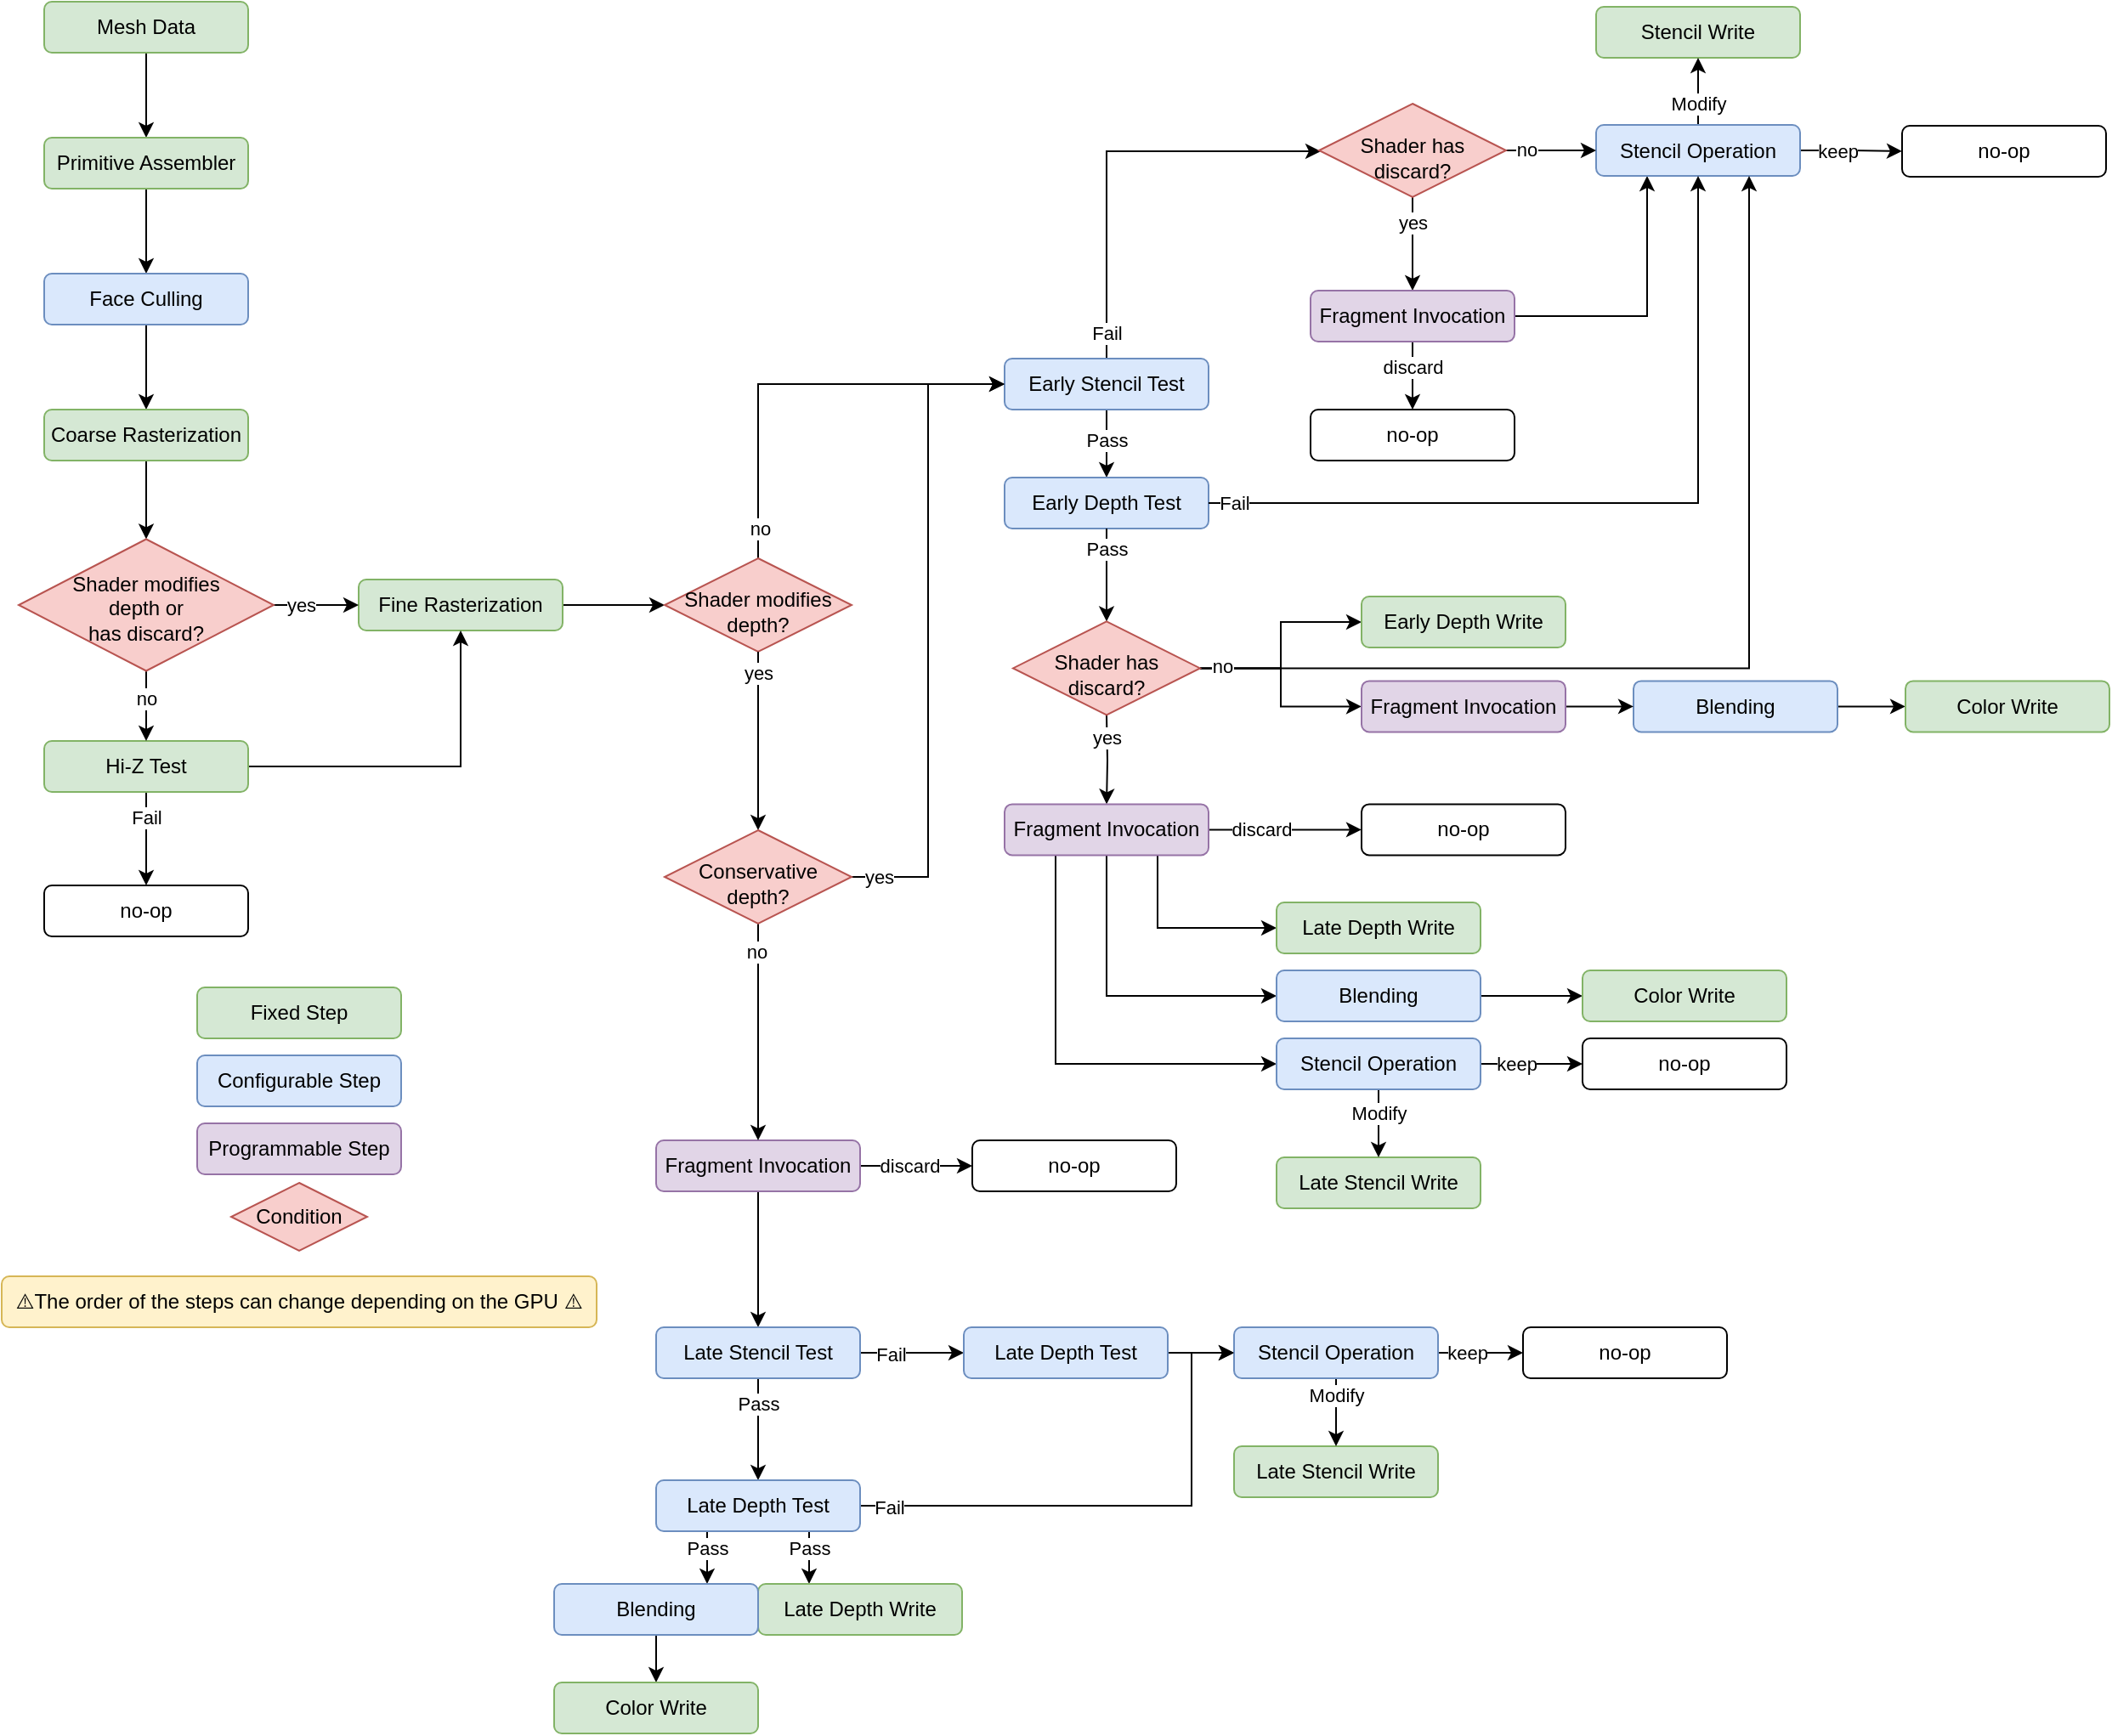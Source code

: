 <mxfile version="24.7.17">
  <diagram name="Page-1" id="c6F3U36FudXYOjcexGt2">
    <mxGraphModel dx="2074" dy="1196" grid="1" gridSize="10" guides="1" tooltips="1" connect="1" arrows="1" fold="1" page="1" pageScale="1" pageWidth="827" pageHeight="1169" math="0" shadow="0">
      <root>
        <mxCell id="0" />
        <mxCell id="1" parent="0" />
        <mxCell id="AS8_-cx19Gqc8CDk7_5c-13" style="rounded=0;orthogonalLoop=1;jettySize=auto;html=1;edgeStyle=orthogonalEdgeStyle;" parent="1" source="AS8_-cx19Gqc8CDk7_5c-1" target="AS8_-cx19Gqc8CDk7_5c-2" edge="1">
          <mxGeometry relative="1" as="geometry" />
        </mxCell>
        <mxCell id="AS8_-cx19Gqc8CDk7_5c-1" value="Mesh Data" style="rounded=1;whiteSpace=wrap;html=1;fillColor=#d5e8d4;strokeColor=#82b366;" parent="1" vertex="1">
          <mxGeometry x="705" y="150" width="120" height="30" as="geometry" />
        </mxCell>
        <mxCell id="AS8_-cx19Gqc8CDk7_5c-20" style="edgeStyle=orthogonalEdgeStyle;rounded=0;orthogonalLoop=1;jettySize=auto;html=1;curved=1;" parent="1" source="AS8_-cx19Gqc8CDk7_5c-2" target="AS8_-cx19Gqc8CDk7_5c-3" edge="1">
          <mxGeometry relative="1" as="geometry" />
        </mxCell>
        <mxCell id="AS8_-cx19Gqc8CDk7_5c-2" value="Primitive Assembler" style="rounded=1;whiteSpace=wrap;html=1;fillColor=#d5e8d4;strokeColor=#82b366;" parent="1" vertex="1">
          <mxGeometry x="705" y="230" width="120" height="30" as="geometry" />
        </mxCell>
        <mxCell id="AS8_-cx19Gqc8CDk7_5c-48" style="edgeStyle=orthogonalEdgeStyle;rounded=0;orthogonalLoop=1;jettySize=auto;html=1;" parent="1" source="AS8_-cx19Gqc8CDk7_5c-3" target="AS8_-cx19Gqc8CDk7_5c-45" edge="1">
          <mxGeometry relative="1" as="geometry" />
        </mxCell>
        <mxCell id="AS8_-cx19Gqc8CDk7_5c-3" value="Face Culling" style="rounded=1;whiteSpace=wrap;html=1;fillColor=#dae8fc;strokeColor=#6c8ebf;" parent="1" vertex="1">
          <mxGeometry x="705" y="310" width="120" height="30" as="geometry" />
        </mxCell>
        <mxCell id="AS8_-cx19Gqc8CDk7_5c-73" style="edgeStyle=orthogonalEdgeStyle;rounded=0;orthogonalLoop=1;jettySize=auto;html=1;exitX=1;exitY=0.5;exitDx=0;exitDy=0;" parent="1" source="AS8_-cx19Gqc8CDk7_5c-4" target="AS8_-cx19Gqc8CDk7_5c-72" edge="1">
          <mxGeometry relative="1" as="geometry" />
        </mxCell>
        <mxCell id="AS8_-cx19Gqc8CDk7_5c-74" value="discard" style="edgeLabel;html=1;align=center;verticalAlign=middle;resizable=0;points=[];" parent="AS8_-cx19Gqc8CDk7_5c-73" vertex="1" connectable="0">
          <mxGeometry x="-0.015" y="3" relative="1" as="geometry">
            <mxPoint x="-4" y="3" as="offset" />
          </mxGeometry>
        </mxCell>
        <mxCell id="lVdR6EFZUpZ1FeRrUkGd-55" style="edgeStyle=orthogonalEdgeStyle;rounded=0;orthogonalLoop=1;jettySize=auto;html=1;exitX=0.5;exitY=1;exitDx=0;exitDy=0;" parent="1" source="AS8_-cx19Gqc8CDk7_5c-4" target="AS8_-cx19Gqc8CDk7_5c-17" edge="1">
          <mxGeometry relative="1" as="geometry" />
        </mxCell>
        <mxCell id="AS8_-cx19Gqc8CDk7_5c-4" value="Fragment Invocation" style="rounded=1;whiteSpace=wrap;html=1;fillColor=#e1d5e7;strokeColor=#9673a6;" parent="1" vertex="1">
          <mxGeometry x="1065" y="820" width="120" height="30" as="geometry" />
        </mxCell>
        <mxCell id="AS8_-cx19Gqc8CDk7_5c-24" style="edgeStyle=orthogonalEdgeStyle;rounded=0;orthogonalLoop=1;jettySize=auto;html=1;exitX=0.5;exitY=1;exitDx=0;exitDy=0;" parent="1" source="AS8_-cx19Gqc8CDk7_5c-6" target="AS8_-cx19Gqc8CDk7_5c-18" edge="1">
          <mxGeometry relative="1" as="geometry">
            <mxPoint x="1610" y="580" as="targetPoint" />
          </mxGeometry>
        </mxCell>
        <mxCell id="AS8_-cx19Gqc8CDk7_5c-26" value="Pass" style="edgeLabel;html=1;align=center;verticalAlign=middle;resizable=0;points=[];" parent="AS8_-cx19Gqc8CDk7_5c-24" vertex="1" connectable="0">
          <mxGeometry x="-0.402" y="-1" relative="1" as="geometry">
            <mxPoint x="1" y="6" as="offset" />
          </mxGeometry>
        </mxCell>
        <mxCell id="AS8_-cx19Gqc8CDk7_5c-27" style="edgeStyle=orthogonalEdgeStyle;rounded=0;orthogonalLoop=1;jettySize=auto;html=1;" parent="1" source="AS8_-cx19Gqc8CDk7_5c-6" target="lVdR6EFZUpZ1FeRrUkGd-4" edge="1">
          <mxGeometry relative="1" as="geometry">
            <mxPoint x="1459.97" y="320" as="targetPoint" />
            <Array as="points">
              <mxPoint x="1330" y="238" />
            </Array>
          </mxGeometry>
        </mxCell>
        <mxCell id="lVdR6EFZUpZ1FeRrUkGd-5" value="Fail" style="edgeLabel;html=1;align=center;verticalAlign=middle;resizable=0;points=[];" parent="AS8_-cx19Gqc8CDk7_5c-27" vertex="1" connectable="0">
          <mxGeometry x="-0.829" y="2" relative="1" as="geometry">
            <mxPoint x="2" y="6" as="offset" />
          </mxGeometry>
        </mxCell>
        <mxCell id="AS8_-cx19Gqc8CDk7_5c-6" value="Early Stencil Test" style="rounded=1;whiteSpace=wrap;html=1;fillColor=#dae8fc;strokeColor=#6c8ebf;" parent="1" vertex="1">
          <mxGeometry x="1270" y="360" width="120" height="30" as="geometry" />
        </mxCell>
        <mxCell id="AS8_-cx19Gqc8CDk7_5c-8" value="Stencil Write" style="rounded=1;whiteSpace=wrap;html=1;fillColor=#d5e8d4;strokeColor=#82b366;" parent="1" vertex="1">
          <mxGeometry x="1618" y="153" width="120" height="30" as="geometry" />
        </mxCell>
        <mxCell id="AS8_-cx19Gqc8CDk7_5c-9" value="no-op" style="rounded=1;whiteSpace=wrap;html=1;" parent="1" vertex="1">
          <mxGeometry x="1798" y="223" width="120" height="30" as="geometry" />
        </mxCell>
        <mxCell id="lVdR6EFZUpZ1FeRrUkGd-23" value="" style="edgeStyle=orthogonalEdgeStyle;rounded=0;orthogonalLoop=1;jettySize=auto;html=1;" parent="1" source="AS8_-cx19Gqc8CDk7_5c-11" target="AS8_-cx19Gqc8CDk7_5c-12" edge="1">
          <mxGeometry relative="1" as="geometry" />
        </mxCell>
        <mxCell id="AS8_-cx19Gqc8CDk7_5c-11" value="Blending" style="rounded=1;whiteSpace=wrap;html=1;fillColor=#dae8fc;strokeColor=#6c8ebf;" parent="1" vertex="1">
          <mxGeometry x="1640" y="549.69" width="120" height="30" as="geometry" />
        </mxCell>
        <mxCell id="AS8_-cx19Gqc8CDk7_5c-12" value="Color Write" style="rounded=1;whiteSpace=wrap;html=1;fillColor=#d5e8d4;strokeColor=#82b366;" parent="1" vertex="1">
          <mxGeometry x="1800" y="549.69" width="120" height="30" as="geometry" />
        </mxCell>
        <mxCell id="AS8_-cx19Gqc8CDk7_5c-14" value="Fixed Step" style="rounded=1;whiteSpace=wrap;html=1;fillColor=#d5e8d4;strokeColor=#82b366;" parent="1" vertex="1">
          <mxGeometry x="795" y="730" width="120" height="30" as="geometry" />
        </mxCell>
        <mxCell id="AS8_-cx19Gqc8CDk7_5c-15" value="Configurable Step" style="rounded=1;whiteSpace=wrap;html=1;fillColor=#dae8fc;strokeColor=#6c8ebf;" parent="1" vertex="1">
          <mxGeometry x="795" y="770" width="120" height="30" as="geometry" />
        </mxCell>
        <mxCell id="AS8_-cx19Gqc8CDk7_5c-16" value="Programmable Step" style="rounded=1;whiteSpace=wrap;html=1;fillColor=#e1d5e7;strokeColor=#9673a6;" parent="1" vertex="1">
          <mxGeometry x="795" y="810" width="120" height="30" as="geometry" />
        </mxCell>
        <mxCell id="lVdR6EFZUpZ1FeRrUkGd-61" value="" style="edgeStyle=orthogonalEdgeStyle;rounded=0;orthogonalLoop=1;jettySize=auto;html=1;" parent="1" source="AS8_-cx19Gqc8CDk7_5c-17" target="lVdR6EFZUpZ1FeRrUkGd-56" edge="1">
          <mxGeometry relative="1" as="geometry" />
        </mxCell>
        <mxCell id="lVdR6EFZUpZ1FeRrUkGd-64" value="Pass" style="edgeLabel;html=1;align=center;verticalAlign=middle;resizable=0;points=[];" parent="lVdR6EFZUpZ1FeRrUkGd-61" vertex="1" connectable="0">
          <mxGeometry x="-0.521" relative="1" as="geometry">
            <mxPoint as="offset" />
          </mxGeometry>
        </mxCell>
        <mxCell id="lVdR6EFZUpZ1FeRrUkGd-63" style="edgeStyle=orthogonalEdgeStyle;rounded=0;orthogonalLoop=1;jettySize=auto;html=1;entryX=0.75;entryY=0;entryDx=0;entryDy=0;exitX=0.25;exitY=1;exitDx=0;exitDy=0;" parent="1" source="lVdR6EFZUpZ1FeRrUkGd-56" target="lVdR6EFZUpZ1FeRrUkGd-59" edge="1">
          <mxGeometry relative="1" as="geometry" />
        </mxCell>
        <mxCell id="lVdR6EFZUpZ1FeRrUkGd-65" value="Pass" style="edgeLabel;html=1;align=center;verticalAlign=middle;resizable=0;points=[];" parent="lVdR6EFZUpZ1FeRrUkGd-63" vertex="1" connectable="0">
          <mxGeometry x="-0.7" relative="1" as="geometry">
            <mxPoint y="5" as="offset" />
          </mxGeometry>
        </mxCell>
        <mxCell id="lVdR6EFZUpZ1FeRrUkGd-77" value="" style="edgeStyle=orthogonalEdgeStyle;rounded=0;orthogonalLoop=1;jettySize=auto;html=1;" parent="1" source="AS8_-cx19Gqc8CDk7_5c-17" target="lVdR6EFZUpZ1FeRrUkGd-76" edge="1">
          <mxGeometry relative="1" as="geometry" />
        </mxCell>
        <mxCell id="lVdR6EFZUpZ1FeRrUkGd-78" value="Fail" style="edgeLabel;html=1;align=center;verticalAlign=middle;resizable=0;points=[];" parent="lVdR6EFZUpZ1FeRrUkGd-77" vertex="1" connectable="0">
          <mxGeometry x="-0.428" y="-1" relative="1" as="geometry">
            <mxPoint as="offset" />
          </mxGeometry>
        </mxCell>
        <mxCell id="AS8_-cx19Gqc8CDk7_5c-17" value="Late Stencil Test" style="rounded=1;whiteSpace=wrap;html=1;fillColor=#dae8fc;strokeColor=#6c8ebf;" parent="1" vertex="1">
          <mxGeometry x="1065" y="930" width="120" height="30" as="geometry" />
        </mxCell>
        <mxCell id="lVdR6EFZUpZ1FeRrUkGd-1" style="edgeStyle=orthogonalEdgeStyle;rounded=0;orthogonalLoop=1;jettySize=auto;html=1;exitX=1;exitY=0.5;exitDx=0;exitDy=0;entryX=0;entryY=0.5;entryDx=0;entryDy=0;" parent="1" source="CBxB3VUvALAfg5s3qU6h-10" target="AS8_-cx19Gqc8CDk7_5c-83" edge="1">
          <mxGeometry relative="1" as="geometry" />
        </mxCell>
        <mxCell id="lVdR6EFZUpZ1FeRrUkGd-21" value="" style="edgeStyle=orthogonalEdgeStyle;rounded=0;orthogonalLoop=1;jettySize=auto;html=1;exitX=1;exitY=0.5;exitDx=0;exitDy=0;" parent="1" source="CBxB3VUvALAfg5s3qU6h-10" target="lVdR6EFZUpZ1FeRrUkGd-20" edge="1">
          <mxGeometry relative="1" as="geometry" />
        </mxCell>
        <mxCell id="AS8_-cx19Gqc8CDk7_5c-18" value="Early Depth Test" style="rounded=1;whiteSpace=wrap;html=1;fillColor=#dae8fc;strokeColor=#6c8ebf;" parent="1" vertex="1">
          <mxGeometry x="1270" y="430.0" width="120" height="30" as="geometry" />
        </mxCell>
        <mxCell id="lVdR6EFZUpZ1FeRrUkGd-18" style="edgeStyle=orthogonalEdgeStyle;rounded=0;orthogonalLoop=1;jettySize=auto;html=1;entryX=0.25;entryY=1;entryDx=0;entryDy=0;" parent="1" source="lVdR6EFZUpZ1FeRrUkGd-8" target="AS8_-cx19Gqc8CDk7_5c-30" edge="1">
          <mxGeometry relative="1" as="geometry">
            <mxPoint x="1720" y="345" as="sourcePoint" />
          </mxGeometry>
        </mxCell>
        <mxCell id="AS8_-cx19Gqc8CDk7_5c-33" style="edgeStyle=orthogonalEdgeStyle;rounded=0;orthogonalLoop=1;jettySize=auto;html=1;" parent="1" source="AS8_-cx19Gqc8CDk7_5c-30" target="AS8_-cx19Gqc8CDk7_5c-8" edge="1">
          <mxGeometry relative="1" as="geometry" />
        </mxCell>
        <mxCell id="AS8_-cx19Gqc8CDk7_5c-34" value="Modify" style="edgeLabel;html=1;align=center;verticalAlign=middle;resizable=0;points=[];" parent="AS8_-cx19Gqc8CDk7_5c-33" vertex="1" connectable="0">
          <mxGeometry relative="1" as="geometry">
            <mxPoint y="7" as="offset" />
          </mxGeometry>
        </mxCell>
        <mxCell id="AS8_-cx19Gqc8CDk7_5c-35" style="edgeStyle=orthogonalEdgeStyle;rounded=0;orthogonalLoop=1;jettySize=auto;html=1;exitX=1;exitY=0.5;exitDx=0;exitDy=0;" parent="1" source="AS8_-cx19Gqc8CDk7_5c-30" target="AS8_-cx19Gqc8CDk7_5c-9" edge="1">
          <mxGeometry relative="1" as="geometry" />
        </mxCell>
        <mxCell id="AS8_-cx19Gqc8CDk7_5c-36" value="keep" style="edgeLabel;html=1;align=center;verticalAlign=middle;resizable=0;points=[];" parent="AS8_-cx19Gqc8CDk7_5c-35" vertex="1" connectable="0">
          <mxGeometry relative="1" as="geometry">
            <mxPoint x="-8" as="offset" />
          </mxGeometry>
        </mxCell>
        <mxCell id="AS8_-cx19Gqc8CDk7_5c-30" value="Stencil Operation" style="rounded=1;whiteSpace=wrap;html=1;fillColor=#dae8fc;strokeColor=#6c8ebf;" parent="1" vertex="1">
          <mxGeometry x="1618" y="222.5" width="120" height="30" as="geometry" />
        </mxCell>
        <mxCell id="lVdR6EFZUpZ1FeRrUkGd-81" value="" style="edgeStyle=orthogonalEdgeStyle;rounded=0;orthogonalLoop=1;jettySize=auto;html=1;" parent="1" source="AS8_-cx19Gqc8CDk7_5c-45" target="lVdR6EFZUpZ1FeRrUkGd-80" edge="1">
          <mxGeometry relative="1" as="geometry" />
        </mxCell>
        <mxCell id="AS8_-cx19Gqc8CDk7_5c-45" value="Coarse Rasterization" style="rounded=1;whiteSpace=wrap;html=1;fillColor=#d5e8d4;strokeColor=#82b366;" parent="1" vertex="1">
          <mxGeometry x="705" y="390" width="120" height="30" as="geometry" />
        </mxCell>
        <mxCell id="AS8_-cx19Gqc8CDk7_5c-68" style="edgeStyle=orthogonalEdgeStyle;rounded=0;orthogonalLoop=1;jettySize=auto;html=1;exitX=1;exitY=0.5;exitDx=0;exitDy=0;" parent="1" source="AS8_-cx19Gqc8CDk7_5c-46" target="AS8_-cx19Gqc8CDk7_5c-67" edge="1">
          <mxGeometry relative="1" as="geometry" />
        </mxCell>
        <mxCell id="AS8_-cx19Gqc8CDk7_5c-46" value="Fine Rasterization" style="rounded=1;whiteSpace=wrap;html=1;fillColor=#d5e8d4;strokeColor=#82b366;" parent="1" vertex="1">
          <mxGeometry x="890" y="490" width="120" height="30" as="geometry" />
        </mxCell>
        <mxCell id="AS8_-cx19Gqc8CDk7_5c-50" value="" style="edgeStyle=orthogonalEdgeStyle;rounded=0;orthogonalLoop=1;jettySize=auto;html=1;" parent="1" source="AS8_-cx19Gqc8CDk7_5c-47" target="AS8_-cx19Gqc8CDk7_5c-46" edge="1">
          <mxGeometry relative="1" as="geometry" />
        </mxCell>
        <mxCell id="AS8_-cx19Gqc8CDk7_5c-51" value="Pass" style="edgeLabel;html=1;align=center;verticalAlign=middle;resizable=0;points=[];" parent="AS8_-cx19Gqc8CDk7_5c-50" vertex="1" connectable="0">
          <mxGeometry x="-0.107" y="1" relative="1" as="geometry">
            <mxPoint x="-176" y="1" as="offset" />
          </mxGeometry>
        </mxCell>
        <mxCell id="AS8_-cx19Gqc8CDk7_5c-57" style="edgeStyle=orthogonalEdgeStyle;rounded=0;orthogonalLoop=1;jettySize=auto;html=1;" parent="1" source="AS8_-cx19Gqc8CDk7_5c-47" target="AS8_-cx19Gqc8CDk7_5c-56" edge="1">
          <mxGeometry relative="1" as="geometry" />
        </mxCell>
        <mxCell id="AS8_-cx19Gqc8CDk7_5c-58" value="Fail" style="edgeLabel;html=1;align=center;verticalAlign=middle;resizable=0;points=[];" parent="AS8_-cx19Gqc8CDk7_5c-57" vertex="1" connectable="0">
          <mxGeometry x="0.001" y="1" relative="1" as="geometry">
            <mxPoint x="-1" y="-13" as="offset" />
          </mxGeometry>
        </mxCell>
        <mxCell id="AS8_-cx19Gqc8CDk7_5c-47" value="Hi-Z Test" style="rounded=1;whiteSpace=wrap;html=1;fillColor=#d5e8d4;strokeColor=#82b366;" parent="1" vertex="1">
          <mxGeometry x="705" y="585" width="120" height="30" as="geometry" />
        </mxCell>
        <mxCell id="AS8_-cx19Gqc8CDk7_5c-56" value="no-op" style="rounded=1;whiteSpace=wrap;html=1;" parent="1" vertex="1">
          <mxGeometry x="705" y="670" width="120" height="30" as="geometry" />
        </mxCell>
        <mxCell id="AS8_-cx19Gqc8CDk7_5c-66" value="Condition" style="rhombus;whiteSpace=wrap;html=1;fillColor=#f8cecc;strokeColor=#b85450;" parent="1" vertex="1">
          <mxGeometry x="815" y="845" width="80" height="40" as="geometry" />
        </mxCell>
        <mxCell id="AS8_-cx19Gqc8CDk7_5c-69" style="edgeStyle=orthogonalEdgeStyle;rounded=0;orthogonalLoop=1;jettySize=auto;html=1;exitX=0.5;exitY=0;exitDx=0;exitDy=0;entryX=0;entryY=0.5;entryDx=0;entryDy=0;" parent="1" source="AS8_-cx19Gqc8CDk7_5c-67" target="AS8_-cx19Gqc8CDk7_5c-6" edge="1">
          <mxGeometry relative="1" as="geometry" />
        </mxCell>
        <mxCell id="AS8_-cx19Gqc8CDk7_5c-70" value="no" style="edgeLabel;html=1;align=center;verticalAlign=middle;resizable=0;points=[];" parent="AS8_-cx19Gqc8CDk7_5c-69" vertex="1" connectable="0">
          <mxGeometry x="-0.056" relative="1" as="geometry">
            <mxPoint x="-14" y="85" as="offset" />
          </mxGeometry>
        </mxCell>
        <mxCell id="lVdR6EFZUpZ1FeRrUkGd-88" style="edgeStyle=orthogonalEdgeStyle;rounded=0;orthogonalLoop=1;jettySize=auto;html=1;exitX=0.5;exitY=1;exitDx=0;exitDy=0;entryX=0.5;entryY=0;entryDx=0;entryDy=0;" parent="1" source="CBxB3VUvALAfg5s3qU6h-1" target="AS8_-cx19Gqc8CDk7_5c-4" edge="1">
          <mxGeometry relative="1" as="geometry" />
        </mxCell>
        <mxCell id="CBxB3VUvALAfg5s3qU6h-4" value="no" style="edgeLabel;html=1;align=center;verticalAlign=middle;resizable=0;points=[];" vertex="1" connectable="0" parent="lVdR6EFZUpZ1FeRrUkGd-88">
          <mxGeometry x="-0.748" y="-1" relative="1" as="geometry">
            <mxPoint as="offset" />
          </mxGeometry>
        </mxCell>
        <mxCell id="AS8_-cx19Gqc8CDk7_5c-67" value="&lt;span style=&quot;background-color: initial;&quot;&gt;Shader modifies&lt;/span&gt;&lt;div&gt;&lt;span style=&quot;background-color: initial;&quot;&gt;depth?&lt;/span&gt;&lt;/div&gt;" style="rhombus;whiteSpace=wrap;html=1;fillColor=#f8cecc;strokeColor=#b85450;spacingTop=8;" parent="1" vertex="1">
          <mxGeometry x="1070" y="477.5" width="110" height="55" as="geometry" />
        </mxCell>
        <mxCell id="AS8_-cx19Gqc8CDk7_5c-72" value="no-op" style="rounded=1;whiteSpace=wrap;html=1;" parent="1" vertex="1">
          <mxGeometry x="1251" y="820" width="120" height="30" as="geometry" />
        </mxCell>
        <mxCell id="lVdR6EFZUpZ1FeRrUkGd-9" style="edgeStyle=orthogonalEdgeStyle;rounded=0;orthogonalLoop=1;jettySize=auto;html=1;exitX=0.5;exitY=1;exitDx=0;exitDy=0;entryX=0.5;entryY=0;entryDx=0;entryDy=0;" parent="1" target="lVdR6EFZUpZ1FeRrUkGd-17" edge="1">
          <mxGeometry relative="1" as="geometry">
            <mxPoint x="1330" y="569.69" as="sourcePoint" />
          </mxGeometry>
        </mxCell>
        <mxCell id="lVdR6EFZUpZ1FeRrUkGd-10" value="yes" style="edgeLabel;html=1;align=center;verticalAlign=middle;resizable=0;points=[];" parent="lVdR6EFZUpZ1FeRrUkGd-9" vertex="1" connectable="0">
          <mxGeometry x="-0.906" y="-1" relative="1" as="geometry">
            <mxPoint x="1" y="11" as="offset" />
          </mxGeometry>
        </mxCell>
        <mxCell id="AS8_-cx19Gqc8CDk7_5c-83" value="Early Depth Write" style="rounded=1;whiteSpace=wrap;html=1;fillColor=#d5e8d4;strokeColor=#82b366;" parent="1" vertex="1">
          <mxGeometry x="1480" y="500" width="120" height="30" as="geometry" />
        </mxCell>
        <mxCell id="lVdR6EFZUpZ1FeRrUkGd-6" style="edgeStyle=orthogonalEdgeStyle;rounded=0;orthogonalLoop=1;jettySize=auto;html=1;exitX=1;exitY=0.5;exitDx=0;exitDy=0;entryX=0;entryY=0.5;entryDx=0;entryDy=0;" parent="1" source="lVdR6EFZUpZ1FeRrUkGd-4" target="AS8_-cx19Gqc8CDk7_5c-30" edge="1">
          <mxGeometry relative="1" as="geometry" />
        </mxCell>
        <mxCell id="lVdR6EFZUpZ1FeRrUkGd-7" value="no" style="edgeLabel;html=1;align=center;verticalAlign=middle;resizable=0;points=[];" parent="lVdR6EFZUpZ1FeRrUkGd-6" vertex="1" connectable="0">
          <mxGeometry x="-0.864" relative="1" as="geometry">
            <mxPoint x="8" y="-1" as="offset" />
          </mxGeometry>
        </mxCell>
        <mxCell id="lVdR6EFZUpZ1FeRrUkGd-14" style="edgeStyle=orthogonalEdgeStyle;rounded=0;orthogonalLoop=1;jettySize=auto;html=1;exitX=0.5;exitY=1;exitDx=0;exitDy=0;entryX=0.5;entryY=0;entryDx=0;entryDy=0;" parent="1" source="lVdR6EFZUpZ1FeRrUkGd-4" target="lVdR6EFZUpZ1FeRrUkGd-8" edge="1">
          <mxGeometry relative="1" as="geometry" />
        </mxCell>
        <mxCell id="lVdR6EFZUpZ1FeRrUkGd-15" value="yes" style="edgeLabel;html=1;align=center;verticalAlign=middle;resizable=0;points=[];" parent="lVdR6EFZUpZ1FeRrUkGd-14" vertex="1" connectable="0">
          <mxGeometry x="-0.938" y="1" relative="1" as="geometry">
            <mxPoint x="-1" y="13" as="offset" />
          </mxGeometry>
        </mxCell>
        <mxCell id="lVdR6EFZUpZ1FeRrUkGd-4" value="&lt;span style=&quot;background-color: initial;&quot;&gt;Shader has discard?&lt;/span&gt;" style="rhombus;whiteSpace=wrap;html=1;fillColor=#f8cecc;strokeColor=#b85450;spacingTop=8;" parent="1" vertex="1">
          <mxGeometry x="1455" y="210" width="110" height="55" as="geometry" />
        </mxCell>
        <mxCell id="lVdR6EFZUpZ1FeRrUkGd-12" value="" style="edgeStyle=orthogonalEdgeStyle;rounded=0;orthogonalLoop=1;jettySize=auto;html=1;" parent="1" source="lVdR6EFZUpZ1FeRrUkGd-8" target="lVdR6EFZUpZ1FeRrUkGd-11" edge="1">
          <mxGeometry relative="1" as="geometry" />
        </mxCell>
        <mxCell id="lVdR6EFZUpZ1FeRrUkGd-13" value="discard" style="edgeLabel;html=1;align=center;verticalAlign=middle;resizable=0;points=[];" parent="lVdR6EFZUpZ1FeRrUkGd-12" vertex="1" connectable="0">
          <mxGeometry x="0.008" relative="1" as="geometry">
            <mxPoint y="-5" as="offset" />
          </mxGeometry>
        </mxCell>
        <mxCell id="lVdR6EFZUpZ1FeRrUkGd-8" value="Fragment Invocation" style="rounded=1;whiteSpace=wrap;html=1;fillColor=#e1d5e7;strokeColor=#9673a6;" parent="1" vertex="1">
          <mxGeometry x="1450" y="320" width="120" height="30" as="geometry" />
        </mxCell>
        <mxCell id="lVdR6EFZUpZ1FeRrUkGd-11" value="no-op" style="rounded=1;whiteSpace=wrap;html=1;" parent="1" vertex="1">
          <mxGeometry x="1450" y="390" width="120" height="30" as="geometry" />
        </mxCell>
        <mxCell id="lVdR6EFZUpZ1FeRrUkGd-26" value="" style="edgeStyle=orthogonalEdgeStyle;rounded=0;orthogonalLoop=1;jettySize=auto;html=1;" parent="1" source="lVdR6EFZUpZ1FeRrUkGd-17" target="lVdR6EFZUpZ1FeRrUkGd-25" edge="1">
          <mxGeometry relative="1" as="geometry" />
        </mxCell>
        <mxCell id="lVdR6EFZUpZ1FeRrUkGd-27" value="discard" style="edgeLabel;html=1;align=center;verticalAlign=middle;resizable=0;points=[];" parent="lVdR6EFZUpZ1FeRrUkGd-26" vertex="1" connectable="0">
          <mxGeometry x="0.122" relative="1" as="geometry">
            <mxPoint x="-20" as="offset" />
          </mxGeometry>
        </mxCell>
        <mxCell id="CBxB3VUvALAfg5s3qU6h-23" style="edgeStyle=orthogonalEdgeStyle;rounded=0;orthogonalLoop=1;jettySize=auto;html=1;exitX=0.25;exitY=1;exitDx=0;exitDy=0;entryX=0;entryY=0.5;entryDx=0;entryDy=0;" edge="1" parent="1" source="lVdR6EFZUpZ1FeRrUkGd-17" target="lVdR6EFZUpZ1FeRrUkGd-49">
          <mxGeometry relative="1" as="geometry">
            <Array as="points">
              <mxPoint x="1300" y="775" />
            </Array>
          </mxGeometry>
        </mxCell>
        <mxCell id="CBxB3VUvALAfg5s3qU6h-25" style="edgeStyle=orthogonalEdgeStyle;rounded=0;orthogonalLoop=1;jettySize=auto;html=1;exitX=0.5;exitY=1;exitDx=0;exitDy=0;entryX=0;entryY=0.5;entryDx=0;entryDy=0;" edge="1" parent="1" source="lVdR6EFZUpZ1FeRrUkGd-17" target="CBxB3VUvALAfg5s3qU6h-18">
          <mxGeometry relative="1" as="geometry" />
        </mxCell>
        <mxCell id="CBxB3VUvALAfg5s3qU6h-26" style="edgeStyle=orthogonalEdgeStyle;rounded=0;orthogonalLoop=1;jettySize=auto;html=1;exitX=0.75;exitY=1;exitDx=0;exitDy=0;entryX=0;entryY=0.5;entryDx=0;entryDy=0;" edge="1" parent="1" source="lVdR6EFZUpZ1FeRrUkGd-17" target="CBxB3VUvALAfg5s3qU6h-22">
          <mxGeometry relative="1" as="geometry" />
        </mxCell>
        <mxCell id="lVdR6EFZUpZ1FeRrUkGd-17" value="Fragment Invocation" style="rounded=1;whiteSpace=wrap;html=1;fillColor=#e1d5e7;strokeColor=#9673a6;" parent="1" vertex="1">
          <mxGeometry x="1270" y="622.19" width="120" height="30" as="geometry" />
        </mxCell>
        <mxCell id="lVdR6EFZUpZ1FeRrUkGd-24" value="" style="edgeStyle=orthogonalEdgeStyle;rounded=0;orthogonalLoop=1;jettySize=auto;html=1;" parent="1" source="lVdR6EFZUpZ1FeRrUkGd-20" target="AS8_-cx19Gqc8CDk7_5c-11" edge="1">
          <mxGeometry relative="1" as="geometry" />
        </mxCell>
        <mxCell id="lVdR6EFZUpZ1FeRrUkGd-20" value="Fragment Invocation" style="rounded=1;whiteSpace=wrap;html=1;fillColor=#e1d5e7;strokeColor=#9673a6;" parent="1" vertex="1">
          <mxGeometry x="1480" y="549.69" width="120" height="30" as="geometry" />
        </mxCell>
        <mxCell id="lVdR6EFZUpZ1FeRrUkGd-25" value="no-op" style="rounded=1;whiteSpace=wrap;html=1;" parent="1" vertex="1">
          <mxGeometry x="1480" y="622.19" width="120" height="30" as="geometry" />
        </mxCell>
        <mxCell id="lVdR6EFZUpZ1FeRrUkGd-43" value="Late Stencil Write" style="rounded=1;whiteSpace=wrap;html=1;fillColor=#d5e8d4;strokeColor=#82b366;" parent="1" vertex="1">
          <mxGeometry x="1430" y="830.0" width="120" height="30" as="geometry" />
        </mxCell>
        <mxCell id="lVdR6EFZUpZ1FeRrUkGd-44" value="no-op" style="rounded=1;whiteSpace=wrap;html=1;" parent="1" vertex="1">
          <mxGeometry x="1610" y="760" width="120" height="30" as="geometry" />
        </mxCell>
        <mxCell id="lVdR6EFZUpZ1FeRrUkGd-45" style="edgeStyle=orthogonalEdgeStyle;rounded=0;orthogonalLoop=1;jettySize=auto;html=1;" parent="1" source="lVdR6EFZUpZ1FeRrUkGd-49" target="lVdR6EFZUpZ1FeRrUkGd-43" edge="1">
          <mxGeometry relative="1" as="geometry" />
        </mxCell>
        <mxCell id="lVdR6EFZUpZ1FeRrUkGd-46" value="Modify" style="edgeLabel;html=1;align=center;verticalAlign=middle;resizable=0;points=[];" parent="lVdR6EFZUpZ1FeRrUkGd-45" vertex="1" connectable="0">
          <mxGeometry x="0.115" y="1" relative="1" as="geometry">
            <mxPoint x="-1" y="-9" as="offset" />
          </mxGeometry>
        </mxCell>
        <mxCell id="lVdR6EFZUpZ1FeRrUkGd-47" style="edgeStyle=orthogonalEdgeStyle;rounded=0;orthogonalLoop=1;jettySize=auto;html=1;exitX=1;exitY=0.5;exitDx=0;exitDy=0;" parent="1" source="lVdR6EFZUpZ1FeRrUkGd-49" target="lVdR6EFZUpZ1FeRrUkGd-44" edge="1">
          <mxGeometry relative="1" as="geometry" />
        </mxCell>
        <mxCell id="lVdR6EFZUpZ1FeRrUkGd-48" value="keep" style="edgeLabel;html=1;align=center;verticalAlign=middle;resizable=0;points=[];" parent="lVdR6EFZUpZ1FeRrUkGd-47" vertex="1" connectable="0">
          <mxGeometry x="-0.105" relative="1" as="geometry">
            <mxPoint x="-6" as="offset" />
          </mxGeometry>
        </mxCell>
        <mxCell id="lVdR6EFZUpZ1FeRrUkGd-49" value="Stencil Operation" style="rounded=1;whiteSpace=wrap;html=1;fillColor=#dae8fc;strokeColor=#6c8ebf;" parent="1" vertex="1">
          <mxGeometry x="1430" y="760" width="120" height="30" as="geometry" />
        </mxCell>
        <mxCell id="lVdR6EFZUpZ1FeRrUkGd-53" value="⚠️The order of the steps can change depending on the GPU&amp;nbsp;⚠️" style="rounded=1;whiteSpace=wrap;html=1;fillColor=#fff2cc;strokeColor=#d6b656;" parent="1" vertex="1">
          <mxGeometry x="680" y="900" width="350" height="30" as="geometry" />
        </mxCell>
        <mxCell id="lVdR6EFZUpZ1FeRrUkGd-62" value="" style="edgeStyle=orthogonalEdgeStyle;rounded=0;orthogonalLoop=1;jettySize=auto;html=1;exitX=0.75;exitY=1;exitDx=0;exitDy=0;entryX=0.25;entryY=0;entryDx=0;entryDy=0;" parent="1" source="lVdR6EFZUpZ1FeRrUkGd-56" target="lVdR6EFZUpZ1FeRrUkGd-57" edge="1">
          <mxGeometry relative="1" as="geometry" />
        </mxCell>
        <mxCell id="lVdR6EFZUpZ1FeRrUkGd-75" value="Pass" style="edgeLabel;html=1;align=center;verticalAlign=middle;resizable=0;points=[];" parent="lVdR6EFZUpZ1FeRrUkGd-62" vertex="1" connectable="0">
          <mxGeometry x="-0.37" relative="1" as="geometry">
            <mxPoint as="offset" />
          </mxGeometry>
        </mxCell>
        <mxCell id="lVdR6EFZUpZ1FeRrUkGd-92" style="edgeStyle=orthogonalEdgeStyle;rounded=0;orthogonalLoop=1;jettySize=auto;html=1;exitX=1;exitY=0.5;exitDx=0;exitDy=0;entryX=0;entryY=0.5;entryDx=0;entryDy=0;" parent="1" source="lVdR6EFZUpZ1FeRrUkGd-56" target="lVdR6EFZUpZ1FeRrUkGd-72" edge="1">
          <mxGeometry relative="1" as="geometry">
            <Array as="points">
              <mxPoint x="1380" y="1035" />
              <mxPoint x="1380" y="945" />
            </Array>
          </mxGeometry>
        </mxCell>
        <mxCell id="lVdR6EFZUpZ1FeRrUkGd-93" value="Fail" style="edgeLabel;html=1;align=center;verticalAlign=middle;resizable=0;points=[];" parent="lVdR6EFZUpZ1FeRrUkGd-92" vertex="1" connectable="0">
          <mxGeometry x="-0.894" y="-1" relative="1" as="geometry">
            <mxPoint as="offset" />
          </mxGeometry>
        </mxCell>
        <mxCell id="lVdR6EFZUpZ1FeRrUkGd-56" value="Late Depth Test" style="rounded=1;whiteSpace=wrap;html=1;fillColor=#dae8fc;strokeColor=#6c8ebf;" parent="1" vertex="1">
          <mxGeometry x="1065" y="1020" width="120" height="30" as="geometry" />
        </mxCell>
        <mxCell id="lVdR6EFZUpZ1FeRrUkGd-57" value="Late Depth Write" style="rounded=1;whiteSpace=wrap;html=1;fillColor=#d5e8d4;strokeColor=#82b366;" parent="1" vertex="1">
          <mxGeometry x="1125" y="1081" width="120" height="30" as="geometry" />
        </mxCell>
        <mxCell id="lVdR6EFZUpZ1FeRrUkGd-58" value="" style="edgeStyle=orthogonalEdgeStyle;rounded=0;orthogonalLoop=1;jettySize=auto;html=1;" parent="1" source="lVdR6EFZUpZ1FeRrUkGd-59" target="lVdR6EFZUpZ1FeRrUkGd-60" edge="1">
          <mxGeometry relative="1" as="geometry" />
        </mxCell>
        <mxCell id="lVdR6EFZUpZ1FeRrUkGd-59" value="Blending" style="rounded=1;whiteSpace=wrap;html=1;fillColor=#dae8fc;strokeColor=#6c8ebf;" parent="1" vertex="1">
          <mxGeometry x="1005" y="1081" width="120" height="30" as="geometry" />
        </mxCell>
        <mxCell id="lVdR6EFZUpZ1FeRrUkGd-60" value="Color Write" style="rounded=1;whiteSpace=wrap;html=1;fillColor=#d5e8d4;strokeColor=#82b366;" parent="1" vertex="1">
          <mxGeometry x="1005" y="1139" width="120" height="30" as="geometry" />
        </mxCell>
        <mxCell id="lVdR6EFZUpZ1FeRrUkGd-66" value="Late Stencil Write" style="rounded=1;whiteSpace=wrap;html=1;fillColor=#d5e8d4;strokeColor=#82b366;" parent="1" vertex="1">
          <mxGeometry x="1405" y="1000" width="120" height="30" as="geometry" />
        </mxCell>
        <mxCell id="lVdR6EFZUpZ1FeRrUkGd-67" value="no-op" style="rounded=1;whiteSpace=wrap;html=1;" parent="1" vertex="1">
          <mxGeometry x="1575" y="930" width="120" height="30" as="geometry" />
        </mxCell>
        <mxCell id="lVdR6EFZUpZ1FeRrUkGd-68" style="edgeStyle=orthogonalEdgeStyle;rounded=0;orthogonalLoop=1;jettySize=auto;html=1;" parent="1" source="lVdR6EFZUpZ1FeRrUkGd-72" target="lVdR6EFZUpZ1FeRrUkGd-66" edge="1">
          <mxGeometry relative="1" as="geometry" />
        </mxCell>
        <mxCell id="lVdR6EFZUpZ1FeRrUkGd-69" value="Modify" style="edgeLabel;html=1;align=center;verticalAlign=middle;resizable=0;points=[];" parent="lVdR6EFZUpZ1FeRrUkGd-68" vertex="1" connectable="0">
          <mxGeometry x="0.115" y="1" relative="1" as="geometry">
            <mxPoint x="-1" y="-13" as="offset" />
          </mxGeometry>
        </mxCell>
        <mxCell id="lVdR6EFZUpZ1FeRrUkGd-70" style="edgeStyle=orthogonalEdgeStyle;rounded=0;orthogonalLoop=1;jettySize=auto;html=1;exitX=1;exitY=0.5;exitDx=0;exitDy=0;" parent="1" source="lVdR6EFZUpZ1FeRrUkGd-72" target="lVdR6EFZUpZ1FeRrUkGd-67" edge="1">
          <mxGeometry relative="1" as="geometry" />
        </mxCell>
        <mxCell id="lVdR6EFZUpZ1FeRrUkGd-71" value="keep" style="edgeLabel;html=1;align=center;verticalAlign=middle;resizable=0;points=[];" parent="lVdR6EFZUpZ1FeRrUkGd-70" vertex="1" connectable="0">
          <mxGeometry x="-0.105" relative="1" as="geometry">
            <mxPoint x="-6" as="offset" />
          </mxGeometry>
        </mxCell>
        <mxCell id="lVdR6EFZUpZ1FeRrUkGd-72" value="Stencil Operation" style="rounded=1;whiteSpace=wrap;html=1;fillColor=#dae8fc;strokeColor=#6c8ebf;" parent="1" vertex="1">
          <mxGeometry x="1405" y="930" width="120" height="30" as="geometry" />
        </mxCell>
        <mxCell id="lVdR6EFZUpZ1FeRrUkGd-79" value="" style="edgeStyle=orthogonalEdgeStyle;rounded=0;orthogonalLoop=1;jettySize=auto;html=1;" parent="1" source="lVdR6EFZUpZ1FeRrUkGd-76" target="lVdR6EFZUpZ1FeRrUkGd-72" edge="1">
          <mxGeometry relative="1" as="geometry" />
        </mxCell>
        <mxCell id="lVdR6EFZUpZ1FeRrUkGd-76" value="Late Depth Test" style="rounded=1;whiteSpace=wrap;html=1;fillColor=#dae8fc;strokeColor=#6c8ebf;" parent="1" vertex="1">
          <mxGeometry x="1246" y="930" width="120" height="30" as="geometry" />
        </mxCell>
        <mxCell id="lVdR6EFZUpZ1FeRrUkGd-82" style="edgeStyle=orthogonalEdgeStyle;rounded=0;orthogonalLoop=1;jettySize=auto;html=1;exitX=0.5;exitY=1;exitDx=0;exitDy=0;" parent="1" source="lVdR6EFZUpZ1FeRrUkGd-80" target="AS8_-cx19Gqc8CDk7_5c-47" edge="1">
          <mxGeometry relative="1" as="geometry" />
        </mxCell>
        <mxCell id="lVdR6EFZUpZ1FeRrUkGd-85" value="no" style="edgeLabel;html=1;align=center;verticalAlign=middle;resizable=0;points=[];" parent="lVdR6EFZUpZ1FeRrUkGd-82" vertex="1" connectable="0">
          <mxGeometry x="-0.638" relative="1" as="geometry">
            <mxPoint y="8" as="offset" />
          </mxGeometry>
        </mxCell>
        <mxCell id="lVdR6EFZUpZ1FeRrUkGd-83" style="edgeStyle=orthogonalEdgeStyle;rounded=0;orthogonalLoop=1;jettySize=auto;html=1;exitX=1;exitY=0.5;exitDx=0;exitDy=0;" parent="1" source="lVdR6EFZUpZ1FeRrUkGd-80" target="AS8_-cx19Gqc8CDk7_5c-46" edge="1">
          <mxGeometry relative="1" as="geometry" />
        </mxCell>
        <mxCell id="lVdR6EFZUpZ1FeRrUkGd-84" value="yes" style="edgeLabel;html=1;align=center;verticalAlign=middle;resizable=0;points=[];" parent="lVdR6EFZUpZ1FeRrUkGd-83" vertex="1" connectable="0">
          <mxGeometry x="-0.858" relative="1" as="geometry">
            <mxPoint x="12" as="offset" />
          </mxGeometry>
        </mxCell>
        <mxCell id="lVdR6EFZUpZ1FeRrUkGd-80" value="&lt;span style=&quot;background-color: initial;&quot;&gt;Shader modifies&lt;/span&gt;&lt;div&gt;&lt;span style=&quot;background-color: initial;&quot;&gt;depth or&lt;/span&gt;&lt;/div&gt;&lt;div&gt;&lt;span style=&quot;background-color: initial;&quot;&gt;has discard?&lt;/span&gt;&lt;/div&gt;" style="rhombus;whiteSpace=wrap;html=1;fillColor=#f8cecc;strokeColor=#b85450;spacingTop=3;" parent="1" vertex="1">
          <mxGeometry x="690" y="466.25" width="150" height="77.5" as="geometry" />
        </mxCell>
        <mxCell id="lVdR6EFZUpZ1FeRrUkGd-90" style="edgeStyle=orthogonalEdgeStyle;rounded=0;orthogonalLoop=1;jettySize=auto;html=1;exitX=1;exitY=0.5;exitDx=0;exitDy=0;entryX=0.5;entryY=1;entryDx=0;entryDy=0;" parent="1" source="AS8_-cx19Gqc8CDk7_5c-18" target="AS8_-cx19Gqc8CDk7_5c-30" edge="1">
          <mxGeometry relative="1" as="geometry">
            <Array as="points">
              <mxPoint x="1678" y="445" />
            </Array>
          </mxGeometry>
        </mxCell>
        <mxCell id="lVdR6EFZUpZ1FeRrUkGd-91" value="Fail" style="edgeLabel;html=1;align=center;verticalAlign=middle;resizable=0;points=[];" parent="lVdR6EFZUpZ1FeRrUkGd-90" vertex="1" connectable="0">
          <mxGeometry x="-0.859" relative="1" as="geometry">
            <mxPoint x="-19" as="offset" />
          </mxGeometry>
        </mxCell>
        <mxCell id="CBxB3VUvALAfg5s3qU6h-2" value="" style="edgeStyle=orthogonalEdgeStyle;rounded=0;orthogonalLoop=1;jettySize=auto;html=1;exitX=0.5;exitY=1;exitDx=0;exitDy=0;entryX=0.5;entryY=0;entryDx=0;entryDy=0;" edge="1" parent="1" source="AS8_-cx19Gqc8CDk7_5c-67" target="CBxB3VUvALAfg5s3qU6h-1">
          <mxGeometry relative="1" as="geometry">
            <mxPoint x="1125" y="533" as="sourcePoint" />
            <mxPoint x="1125" y="820" as="targetPoint" />
          </mxGeometry>
        </mxCell>
        <mxCell id="CBxB3VUvALAfg5s3qU6h-3" value="yes" style="edgeLabel;html=1;align=center;verticalAlign=middle;resizable=0;points=[];" vertex="1" connectable="0" parent="CBxB3VUvALAfg5s3qU6h-2">
          <mxGeometry x="-0.887" y="-2" relative="1" as="geometry">
            <mxPoint x="2" y="6" as="offset" />
          </mxGeometry>
        </mxCell>
        <mxCell id="CBxB3VUvALAfg5s3qU6h-5" style="edgeStyle=orthogonalEdgeStyle;rounded=0;orthogonalLoop=1;jettySize=auto;html=1;entryX=0;entryY=0.5;entryDx=0;entryDy=0;" edge="1" parent="1" source="CBxB3VUvALAfg5s3qU6h-1" target="AS8_-cx19Gqc8CDk7_5c-6">
          <mxGeometry relative="1" as="geometry" />
        </mxCell>
        <mxCell id="CBxB3VUvALAfg5s3qU6h-6" value="yes" style="edgeLabel;html=1;align=center;verticalAlign=middle;resizable=0;points=[];" vertex="1" connectable="0" parent="CBxB3VUvALAfg5s3qU6h-5">
          <mxGeometry x="-0.915" y="-1" relative="1" as="geometry">
            <mxPoint y="-1" as="offset" />
          </mxGeometry>
        </mxCell>
        <mxCell id="CBxB3VUvALAfg5s3qU6h-1" value="&lt;div&gt;&lt;span style=&quot;background-color: initial;&quot;&gt;Conservative&lt;/span&gt;&lt;/div&gt;&lt;div&gt;&lt;span style=&quot;background-color: initial;&quot;&gt;depth?&lt;/span&gt;&lt;/div&gt;" style="rhombus;whiteSpace=wrap;html=1;fillColor=#f8cecc;strokeColor=#b85450;spacingTop=8;" vertex="1" parent="1">
          <mxGeometry x="1070" y="637.5" width="110" height="55" as="geometry" />
        </mxCell>
        <mxCell id="CBxB3VUvALAfg5s3qU6h-11" value="" style="edgeStyle=orthogonalEdgeStyle;rounded=0;orthogonalLoop=1;jettySize=auto;html=1;exitX=0.5;exitY=1;exitDx=0;exitDy=0;" edge="1" parent="1" source="AS8_-cx19Gqc8CDk7_5c-18" target="CBxB3VUvALAfg5s3qU6h-10">
          <mxGeometry relative="1" as="geometry">
            <mxPoint x="1470" y="493.52" as="sourcePoint" />
            <mxPoint x="1750" y="493.52" as="targetPoint" />
          </mxGeometry>
        </mxCell>
        <mxCell id="CBxB3VUvALAfg5s3qU6h-12" value="Pass" style="edgeLabel;html=1;align=center;verticalAlign=middle;resizable=0;points=[];" vertex="1" connectable="0" parent="CBxB3VUvALAfg5s3qU6h-11">
          <mxGeometry x="-0.792" y="-1" relative="1" as="geometry">
            <mxPoint x="1" y="6" as="offset" />
          </mxGeometry>
        </mxCell>
        <mxCell id="CBxB3VUvALAfg5s3qU6h-20" style="edgeStyle=orthogonalEdgeStyle;rounded=0;orthogonalLoop=1;jettySize=auto;html=1;exitX=1;exitY=0.5;exitDx=0;exitDy=0;entryX=0.75;entryY=1;entryDx=0;entryDy=0;" edge="1" parent="1" source="CBxB3VUvALAfg5s3qU6h-10" target="AS8_-cx19Gqc8CDk7_5c-30">
          <mxGeometry relative="1" as="geometry" />
        </mxCell>
        <mxCell id="CBxB3VUvALAfg5s3qU6h-21" value="no" style="edgeLabel;html=1;align=center;verticalAlign=middle;resizable=0;points=[];" vertex="1" connectable="0" parent="CBxB3VUvALAfg5s3qU6h-20">
          <mxGeometry x="-0.953" relative="1" as="geometry">
            <mxPoint x="-2" y="-1" as="offset" />
          </mxGeometry>
        </mxCell>
        <mxCell id="CBxB3VUvALAfg5s3qU6h-10" value="&lt;span style=&quot;background-color: initial;&quot;&gt;Shader has discard?&lt;/span&gt;" style="rhombus;whiteSpace=wrap;html=1;fillColor=#f8cecc;strokeColor=#b85450;spacingTop=8;" vertex="1" parent="1">
          <mxGeometry x="1275" y="514.69" width="110" height="55" as="geometry" />
        </mxCell>
        <mxCell id="CBxB3VUvALAfg5s3qU6h-17" value="" style="edgeStyle=orthogonalEdgeStyle;rounded=0;orthogonalLoop=1;jettySize=auto;html=1;" edge="1" parent="1" source="CBxB3VUvALAfg5s3qU6h-18" target="CBxB3VUvALAfg5s3qU6h-19">
          <mxGeometry relative="1" as="geometry" />
        </mxCell>
        <mxCell id="CBxB3VUvALAfg5s3qU6h-18" value="Blending" style="rounded=1;whiteSpace=wrap;html=1;fillColor=#dae8fc;strokeColor=#6c8ebf;" vertex="1" parent="1">
          <mxGeometry x="1430" y="720" width="120" height="30" as="geometry" />
        </mxCell>
        <mxCell id="CBxB3VUvALAfg5s3qU6h-19" value="Color Write" style="rounded=1;whiteSpace=wrap;html=1;fillColor=#d5e8d4;strokeColor=#82b366;" vertex="1" parent="1">
          <mxGeometry x="1610" y="720" width="120" height="30" as="geometry" />
        </mxCell>
        <mxCell id="CBxB3VUvALAfg5s3qU6h-22" value="Late Depth Write" style="rounded=1;whiteSpace=wrap;html=1;fillColor=#d5e8d4;strokeColor=#82b366;" vertex="1" parent="1">
          <mxGeometry x="1430" y="680.0" width="120" height="30" as="geometry" />
        </mxCell>
      </root>
    </mxGraphModel>
  </diagram>
</mxfile>
